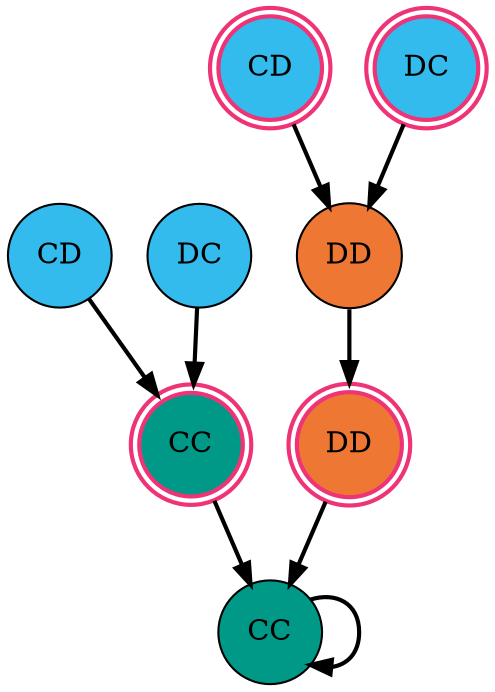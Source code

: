 
digraph {
    graph [rankdir=TD];
    node [style=filled];
    edge [penwidth=2];

    gCC [label="CC", fillcolor="#009988", shape="circle"];
    gCD [label="CD", fillcolor="#33bbee", shape="circle"];
    gDC [label="DC", fillcolor="#33bbee", shape="circle"];
    gDD [label="DD", fillcolor="#ee7733", shape="circle"];

    bCC [label="CC", fillcolor="#009988", shape="doublecircle", color="#ee3377", penwidth=2];
    bCD [label="CD", fillcolor="#33bbee", shape="doublecircle", color="#ee3377", penwidth=2];
    bDC [label="DC", fillcolor="#33bbee", shape="doublecircle", color="#ee3377", penwidth=2];
    bDD [label="DD", fillcolor="#ee7733", shape="doublecircle", color="#ee3377", penwidth=2];

    gCC -> gCC;
    gCD -> bCC;
    bCC -> gCC;
    gDC -> bCC;
    gDD -> bDD;
    bDD -> gCC;
    bCD -> gDD;
    bDC -> gDD;
}